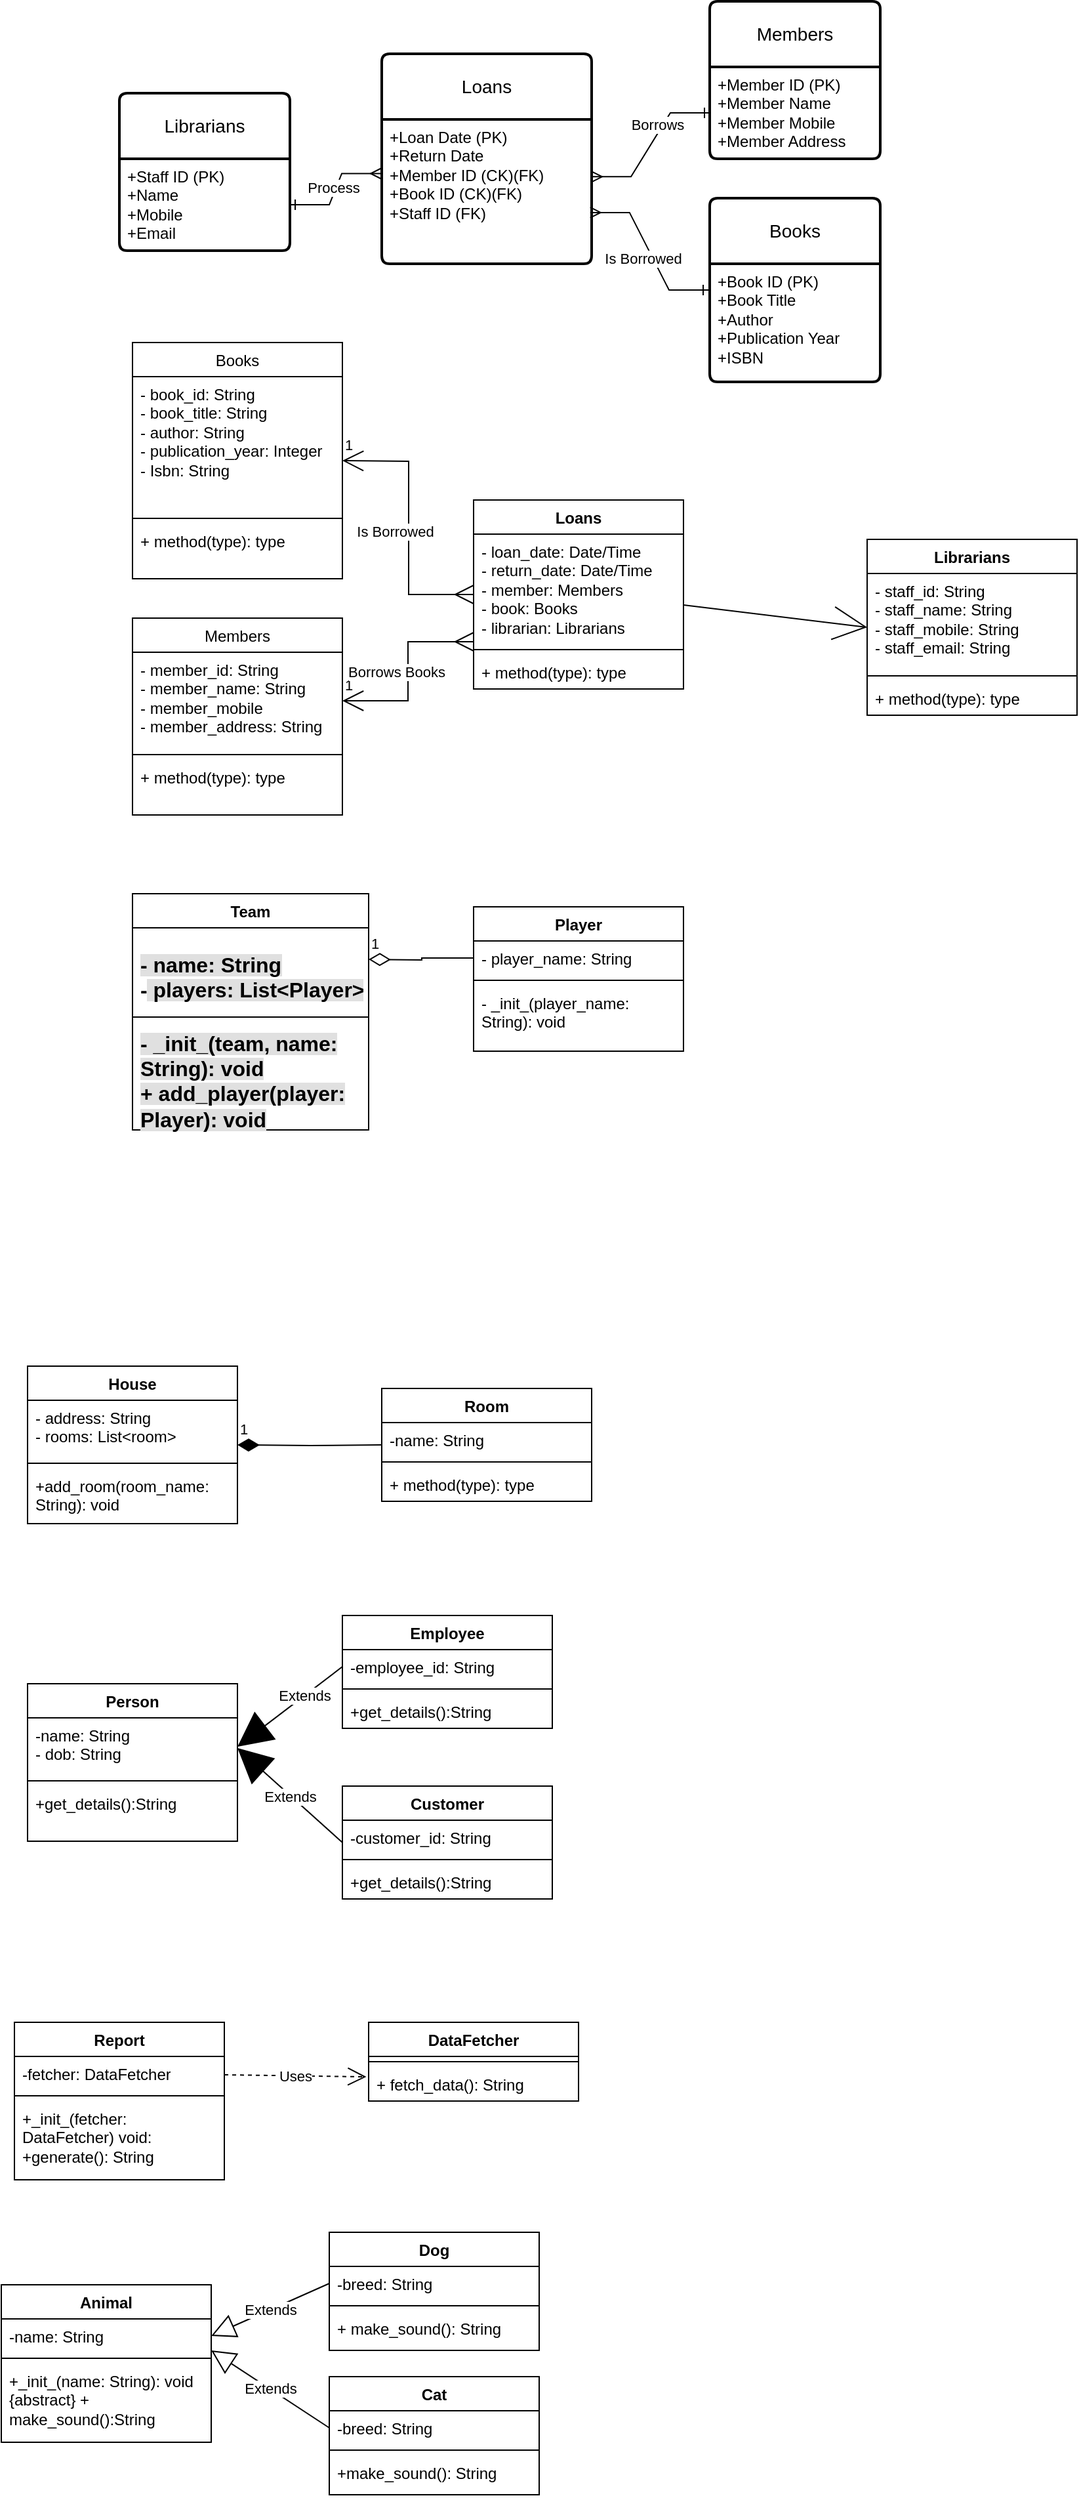 <mxfile version="24.4.9" type="github">
  <diagram name="Page-1" id="hxXOuUpJHMcEVmJyda1-">
    <mxGraphModel dx="1709" dy="1716" grid="1" gridSize="10" guides="1" tooltips="1" connect="1" arrows="1" fold="1" page="1" pageScale="1" pageWidth="827" pageHeight="1169" math="0" shadow="0">
      <root>
        <mxCell id="0" />
        <mxCell id="1" parent="0" />
        <mxCell id="WMFelaOILVxH7Z0EWYMM-7" value="Librarians" style="swimlane;childLayout=stackLayout;horizontal=1;startSize=50;horizontalStack=0;rounded=1;fontSize=14;fontStyle=0;strokeWidth=2;resizeParent=0;resizeLast=1;shadow=0;dashed=0;align=center;arcSize=4;whiteSpace=wrap;html=1;" vertex="1" parent="1">
          <mxGeometry x="10" y="70" width="130" height="120" as="geometry" />
        </mxCell>
        <mxCell id="WMFelaOILVxH7Z0EWYMM-8" value="+Staff ID (PK)&lt;br&gt;+Name&lt;br&gt;+Mobile&lt;div&gt;+Email&lt;/div&gt;" style="align=left;strokeColor=none;fillColor=none;spacingLeft=4;fontSize=12;verticalAlign=top;resizable=0;rotatable=0;part=1;html=1;" vertex="1" parent="WMFelaOILVxH7Z0EWYMM-7">
          <mxGeometry y="50" width="130" height="70" as="geometry" />
        </mxCell>
        <mxCell id="WMFelaOILVxH7Z0EWYMM-9" value="Loans" style="swimlane;childLayout=stackLayout;horizontal=1;startSize=50;horizontalStack=0;rounded=1;fontSize=14;fontStyle=0;strokeWidth=2;resizeParent=0;resizeLast=1;shadow=0;dashed=0;align=center;arcSize=4;whiteSpace=wrap;html=1;" vertex="1" parent="1">
          <mxGeometry x="210" y="40" width="160" height="160" as="geometry" />
        </mxCell>
        <mxCell id="WMFelaOILVxH7Z0EWYMM-10" value="+Loan Date (PK)&lt;br&gt;+Return Date&lt;br&gt;+Member ID (CK)(FK)&lt;div&gt;+Book ID (CK)(FK)&lt;/div&gt;&lt;div&gt;+Staff ID (FK)&lt;/div&gt;" style="align=left;strokeColor=none;fillColor=none;spacingLeft=4;fontSize=12;verticalAlign=top;resizable=0;rotatable=0;part=1;html=1;" vertex="1" parent="WMFelaOILVxH7Z0EWYMM-9">
          <mxGeometry y="50" width="160" height="110" as="geometry" />
        </mxCell>
        <mxCell id="WMFelaOILVxH7Z0EWYMM-11" value="Members" style="swimlane;childLayout=stackLayout;horizontal=1;startSize=50;horizontalStack=0;rounded=1;fontSize=14;fontStyle=0;strokeWidth=2;resizeParent=0;resizeLast=1;shadow=0;dashed=0;align=center;arcSize=4;whiteSpace=wrap;html=1;" vertex="1" parent="1">
          <mxGeometry x="460" width="130" height="120" as="geometry" />
        </mxCell>
        <mxCell id="WMFelaOILVxH7Z0EWYMM-12" value="+Member ID (PK)&lt;br&gt;+Member Name&lt;br&gt;+Member Mobile&lt;div&gt;+Member Address&lt;/div&gt;" style="align=left;strokeColor=none;fillColor=none;spacingLeft=4;fontSize=12;verticalAlign=top;resizable=0;rotatable=0;part=1;html=1;" vertex="1" parent="WMFelaOILVxH7Z0EWYMM-11">
          <mxGeometry y="50" width="130" height="70" as="geometry" />
        </mxCell>
        <mxCell id="WMFelaOILVxH7Z0EWYMM-13" value="Books" style="swimlane;childLayout=stackLayout;horizontal=1;startSize=50;horizontalStack=0;rounded=1;fontSize=14;fontStyle=0;strokeWidth=2;resizeParent=0;resizeLast=1;shadow=0;dashed=0;align=center;arcSize=4;whiteSpace=wrap;html=1;" vertex="1" parent="1">
          <mxGeometry x="460" y="150" width="130" height="140" as="geometry" />
        </mxCell>
        <mxCell id="WMFelaOILVxH7Z0EWYMM-14" value="+Book ID (PK)&lt;br&gt;+Book Title&lt;br&gt;+Author&lt;div&gt;+Publication Year&lt;/div&gt;&lt;div&gt;+ISBN&lt;/div&gt;" style="align=left;strokeColor=none;fillColor=none;spacingLeft=4;fontSize=12;verticalAlign=top;resizable=0;rotatable=0;part=1;html=1;" vertex="1" parent="WMFelaOILVxH7Z0EWYMM-13">
          <mxGeometry y="50" width="130" height="90" as="geometry" />
        </mxCell>
        <mxCell id="WMFelaOILVxH7Z0EWYMM-15" value="" style="edgeStyle=entityRelationEdgeStyle;fontSize=12;html=1;endArrow=ERmany;rounded=0;entryX=-0.003;entryY=0.375;entryDx=0;entryDy=0;entryPerimeter=0;endFill=0;startArrow=ERone;startFill=0;exitX=1;exitY=0.5;exitDx=0;exitDy=0;" edge="1" parent="1" source="WMFelaOILVxH7Z0EWYMM-8" target="WMFelaOILVxH7Z0EWYMM-10">
          <mxGeometry width="100" height="100" relative="1" as="geometry">
            <mxPoint x="150" y="180" as="sourcePoint" />
            <mxPoint x="250" y="80" as="targetPoint" />
          </mxGeometry>
        </mxCell>
        <mxCell id="WMFelaOILVxH7Z0EWYMM-16" value="Process" style="edgeLabel;html=1;align=center;verticalAlign=middle;resizable=0;points=[];" vertex="1" connectable="0" parent="WMFelaOILVxH7Z0EWYMM-15">
          <mxGeometry x="0.018" y="2" relative="1" as="geometry">
            <mxPoint as="offset" />
          </mxGeometry>
        </mxCell>
        <mxCell id="WMFelaOILVxH7Z0EWYMM-19" value="" style="edgeStyle=entityRelationEdgeStyle;fontSize=12;html=1;endArrow=ERone;endFill=1;rounded=0;exitX=1.042;exitY=0.436;exitDx=0;exitDy=0;exitPerimeter=0;startArrow=ERmany;startFill=0;" edge="1" parent="1" target="WMFelaOILVxH7Z0EWYMM-12">
          <mxGeometry width="100" height="100" relative="1" as="geometry">
            <mxPoint x="370" y="133.67" as="sourcePoint" />
            <mxPoint x="457.31" y="70.0" as="targetPoint" />
          </mxGeometry>
        </mxCell>
        <mxCell id="WMFelaOILVxH7Z0EWYMM-21" value="Borrows" style="edgeLabel;html=1;align=center;verticalAlign=middle;resizable=0;points=[];" vertex="1" connectable="0" parent="WMFelaOILVxH7Z0EWYMM-19">
          <mxGeometry x="0.282" y="4" relative="1" as="geometry">
            <mxPoint as="offset" />
          </mxGeometry>
        </mxCell>
        <mxCell id="WMFelaOILVxH7Z0EWYMM-20" value="" style="edgeStyle=entityRelationEdgeStyle;fontSize=12;html=1;endArrow=ERone;endFill=1;rounded=0;exitX=0.993;exitY=0.645;exitDx=0;exitDy=0;exitPerimeter=0;startArrow=ERmany;startFill=0;" edge="1" parent="1" source="WMFelaOILVxH7Z0EWYMM-10">
          <mxGeometry width="100" height="100" relative="1" as="geometry">
            <mxPoint x="369" y="268.67" as="sourcePoint" />
            <mxPoint x="459" y="220" as="targetPoint" />
          </mxGeometry>
        </mxCell>
        <mxCell id="WMFelaOILVxH7Z0EWYMM-22" value="Is Borrowed" style="edgeLabel;html=1;align=center;verticalAlign=middle;resizable=0;points=[];" vertex="1" connectable="0" parent="WMFelaOILVxH7Z0EWYMM-20">
          <mxGeometry x="0.035" y="-7" relative="1" as="geometry">
            <mxPoint as="offset" />
          </mxGeometry>
        </mxCell>
        <mxCell id="WMFelaOILVxH7Z0EWYMM-24" value="&lt;span style=&quot;font-weight: normal;&quot;&gt;Books&lt;/span&gt;" style="swimlane;fontStyle=1;align=center;verticalAlign=top;childLayout=stackLayout;horizontal=1;startSize=26;horizontalStack=0;resizeParent=1;resizeParentMax=0;resizeLast=0;collapsible=1;marginBottom=0;whiteSpace=wrap;html=1;" vertex="1" parent="1">
          <mxGeometry x="20" y="260" width="160" height="180" as="geometry" />
        </mxCell>
        <mxCell id="WMFelaOILVxH7Z0EWYMM-25" value="- book_id: String&lt;div&gt;- book_title: String&lt;/div&gt;&lt;div&gt;- author: String&lt;/div&gt;&lt;div&gt;- publication_year: Integer&lt;/div&gt;&lt;div&gt;- Isbn: String&lt;/div&gt;" style="text;strokeColor=none;fillColor=none;align=left;verticalAlign=top;spacingLeft=4;spacingRight=4;overflow=hidden;rotatable=0;points=[[0,0.5],[1,0.5]];portConstraint=eastwest;whiteSpace=wrap;html=1;" vertex="1" parent="WMFelaOILVxH7Z0EWYMM-24">
          <mxGeometry y="26" width="160" height="104" as="geometry" />
        </mxCell>
        <mxCell id="WMFelaOILVxH7Z0EWYMM-26" value="" style="line;strokeWidth=1;fillColor=none;align=left;verticalAlign=middle;spacingTop=-1;spacingLeft=3;spacingRight=3;rotatable=0;labelPosition=right;points=[];portConstraint=eastwest;strokeColor=inherit;" vertex="1" parent="WMFelaOILVxH7Z0EWYMM-24">
          <mxGeometry y="130" width="160" height="8" as="geometry" />
        </mxCell>
        <mxCell id="WMFelaOILVxH7Z0EWYMM-27" value="+ method(type): type" style="text;strokeColor=none;fillColor=none;align=left;verticalAlign=top;spacingLeft=4;spacingRight=4;overflow=hidden;rotatable=0;points=[[0,0.5],[1,0.5]];portConstraint=eastwest;whiteSpace=wrap;html=1;" vertex="1" parent="WMFelaOILVxH7Z0EWYMM-24">
          <mxGeometry y="138" width="160" height="42" as="geometry" />
        </mxCell>
        <mxCell id="WMFelaOILVxH7Z0EWYMM-28" value="Librarians" style="swimlane;fontStyle=1;align=center;verticalAlign=top;childLayout=stackLayout;horizontal=1;startSize=26;horizontalStack=0;resizeParent=1;resizeParentMax=0;resizeLast=0;collapsible=1;marginBottom=0;whiteSpace=wrap;html=1;" vertex="1" parent="1">
          <mxGeometry x="580" y="410" width="160" height="134" as="geometry" />
        </mxCell>
        <mxCell id="WMFelaOILVxH7Z0EWYMM-29" value="- staff_id: String&lt;div&gt;- staff_name: String&lt;/div&gt;&lt;div&gt;- staff_mobile: String&lt;/div&gt;&lt;div&gt;- staff_email: String&lt;/div&gt;" style="text;strokeColor=none;fillColor=none;align=left;verticalAlign=top;spacingLeft=4;spacingRight=4;overflow=hidden;rotatable=0;points=[[0,0.5],[1,0.5]];portConstraint=eastwest;whiteSpace=wrap;html=1;" vertex="1" parent="WMFelaOILVxH7Z0EWYMM-28">
          <mxGeometry y="26" width="160" height="74" as="geometry" />
        </mxCell>
        <mxCell id="WMFelaOILVxH7Z0EWYMM-30" value="" style="line;strokeWidth=1;fillColor=none;align=left;verticalAlign=middle;spacingTop=-1;spacingLeft=3;spacingRight=3;rotatable=0;labelPosition=right;points=[];portConstraint=eastwest;strokeColor=inherit;" vertex="1" parent="WMFelaOILVxH7Z0EWYMM-28">
          <mxGeometry y="100" width="160" height="8" as="geometry" />
        </mxCell>
        <mxCell id="WMFelaOILVxH7Z0EWYMM-31" value="+ method(type): type" style="text;strokeColor=none;fillColor=none;align=left;verticalAlign=top;spacingLeft=4;spacingRight=4;overflow=hidden;rotatable=0;points=[[0,0.5],[1,0.5]];portConstraint=eastwest;whiteSpace=wrap;html=1;" vertex="1" parent="WMFelaOILVxH7Z0EWYMM-28">
          <mxGeometry y="108" width="160" height="26" as="geometry" />
        </mxCell>
        <mxCell id="WMFelaOILVxH7Z0EWYMM-32" value="Loans" style="swimlane;fontStyle=1;align=center;verticalAlign=top;childLayout=stackLayout;horizontal=1;startSize=26;horizontalStack=0;resizeParent=1;resizeParentMax=0;resizeLast=0;collapsible=1;marginBottom=0;whiteSpace=wrap;html=1;" vertex="1" parent="1">
          <mxGeometry x="280" y="380" width="160" height="144" as="geometry" />
        </mxCell>
        <mxCell id="WMFelaOILVxH7Z0EWYMM-33" value="- loan_date: Date/Time&lt;div&gt;- return_date: Date/Time&lt;/div&gt;&lt;div&gt;- member: Members&lt;/div&gt;&lt;div&gt;- book: Books&lt;/div&gt;&lt;div&gt;- librarian: Librarians&lt;/div&gt;" style="text;strokeColor=none;fillColor=none;align=left;verticalAlign=top;spacingLeft=4;spacingRight=4;overflow=hidden;rotatable=0;points=[[0,0.5],[1,0.5]];portConstraint=eastwest;whiteSpace=wrap;html=1;" vertex="1" parent="WMFelaOILVxH7Z0EWYMM-32">
          <mxGeometry y="26" width="160" height="84" as="geometry" />
        </mxCell>
        <mxCell id="WMFelaOILVxH7Z0EWYMM-34" value="" style="line;strokeWidth=1;fillColor=none;align=left;verticalAlign=middle;spacingTop=-1;spacingLeft=3;spacingRight=3;rotatable=0;labelPosition=right;points=[];portConstraint=eastwest;strokeColor=inherit;" vertex="1" parent="WMFelaOILVxH7Z0EWYMM-32">
          <mxGeometry y="110" width="160" height="8" as="geometry" />
        </mxCell>
        <mxCell id="WMFelaOILVxH7Z0EWYMM-35" value="+ method(type): type" style="text;strokeColor=none;fillColor=none;align=left;verticalAlign=top;spacingLeft=4;spacingRight=4;overflow=hidden;rotatable=0;points=[[0,0.5],[1,0.5]];portConstraint=eastwest;whiteSpace=wrap;html=1;" vertex="1" parent="WMFelaOILVxH7Z0EWYMM-32">
          <mxGeometry y="118" width="160" height="26" as="geometry" />
        </mxCell>
        <mxCell id="WMFelaOILVxH7Z0EWYMM-41" value="&lt;span style=&quot;font-weight: normal;&quot;&gt;Members&lt;/span&gt;" style="swimlane;fontStyle=1;align=center;verticalAlign=top;childLayout=stackLayout;horizontal=1;startSize=26;horizontalStack=0;resizeParent=1;resizeParentMax=0;resizeLast=0;collapsible=1;marginBottom=0;whiteSpace=wrap;html=1;" vertex="1" parent="1">
          <mxGeometry x="20" y="470" width="160" height="150" as="geometry" />
        </mxCell>
        <mxCell id="WMFelaOILVxH7Z0EWYMM-42" value="- member_id: String&lt;div&gt;- member_name: String&lt;/div&gt;&lt;div&gt;- member_mobile&lt;br&gt;&lt;/div&gt;&lt;div&gt;- member_address: String&lt;/div&gt;" style="text;strokeColor=none;fillColor=none;align=left;verticalAlign=top;spacingLeft=4;spacingRight=4;overflow=hidden;rotatable=0;points=[[0,0.5],[1,0.5]];portConstraint=eastwest;whiteSpace=wrap;html=1;" vertex="1" parent="WMFelaOILVxH7Z0EWYMM-41">
          <mxGeometry y="26" width="160" height="74" as="geometry" />
        </mxCell>
        <mxCell id="WMFelaOILVxH7Z0EWYMM-43" value="" style="line;strokeWidth=1;fillColor=none;align=left;verticalAlign=middle;spacingTop=-1;spacingLeft=3;spacingRight=3;rotatable=0;labelPosition=right;points=[];portConstraint=eastwest;strokeColor=inherit;" vertex="1" parent="WMFelaOILVxH7Z0EWYMM-41">
          <mxGeometry y="100" width="160" height="8" as="geometry" />
        </mxCell>
        <mxCell id="WMFelaOILVxH7Z0EWYMM-44" value="+ method(type): type" style="text;strokeColor=none;fillColor=none;align=left;verticalAlign=top;spacingLeft=4;spacingRight=4;overflow=hidden;rotatable=0;points=[[0,0.5],[1,0.5]];portConstraint=eastwest;whiteSpace=wrap;html=1;" vertex="1" parent="WMFelaOILVxH7Z0EWYMM-41">
          <mxGeometry y="108" width="160" height="42" as="geometry" />
        </mxCell>
        <mxCell id="WMFelaOILVxH7Z0EWYMM-45" value="1" style="endArrow=ERmany;html=1;endSize=12;startArrow=open;startSize=14;startFill=0;edgeStyle=orthogonalEdgeStyle;align=left;verticalAlign=bottom;rounded=0;entryX=0;entryY=0.5;entryDx=0;entryDy=0;endFill=0;strokeWidth=1;" edge="1" parent="1" target="WMFelaOILVxH7Z0EWYMM-32">
          <mxGeometry x="-1" y="3" relative="1" as="geometry">
            <mxPoint x="180" y="350" as="sourcePoint" />
            <mxPoint x="240" y="510" as="targetPoint" />
          </mxGeometry>
        </mxCell>
        <mxCell id="WMFelaOILVxH7Z0EWYMM-47" value="Is Borrowed" style="edgeLabel;html=1;align=center;verticalAlign=middle;resizable=0;points=[];" vertex="1" connectable="0" parent="WMFelaOILVxH7Z0EWYMM-45">
          <mxGeometry x="0.044" y="-11" relative="1" as="geometry">
            <mxPoint y="-1" as="offset" />
          </mxGeometry>
        </mxCell>
        <mxCell id="WMFelaOILVxH7Z0EWYMM-46" value="1" style="endArrow=ERmany;html=1;endSize=12;startArrow=open;startSize=14;startFill=0;edgeStyle=orthogonalEdgeStyle;align=left;verticalAlign=bottom;rounded=0;entryX=0;entryY=0.75;entryDx=0;entryDy=0;endFill=0;strokeWidth=1;exitX=1;exitY=0.5;exitDx=0;exitDy=0;" edge="1" parent="1" source="WMFelaOILVxH7Z0EWYMM-42" target="WMFelaOILVxH7Z0EWYMM-32">
          <mxGeometry x="-1" y="3" relative="1" as="geometry">
            <mxPoint x="190" y="550" as="sourcePoint" />
            <mxPoint x="290" y="652" as="targetPoint" />
          </mxGeometry>
        </mxCell>
        <mxCell id="WMFelaOILVxH7Z0EWYMM-48" value="Borrows Books" style="edgeLabel;html=1;align=center;verticalAlign=middle;resizable=0;points=[];" vertex="1" connectable="0" parent="WMFelaOILVxH7Z0EWYMM-46">
          <mxGeometry x="0.015" y="9" relative="1" as="geometry">
            <mxPoint y="1" as="offset" />
          </mxGeometry>
        </mxCell>
        <mxCell id="WMFelaOILVxH7Z0EWYMM-49" value="" style="endArrow=open;endFill=0;endSize=24;html=1;rounded=0;entryX=0;entryY=0.5;entryDx=0;entryDy=0;" edge="1" parent="1" target="WMFelaOILVxH7Z0EWYMM-28">
          <mxGeometry width="160" relative="1" as="geometry">
            <mxPoint x="440" y="460" as="sourcePoint" />
            <mxPoint x="600" y="460" as="targetPoint" />
          </mxGeometry>
        </mxCell>
        <mxCell id="WMFelaOILVxH7Z0EWYMM-50" value="Team" style="swimlane;fontStyle=1;align=center;verticalAlign=top;childLayout=stackLayout;horizontal=1;startSize=26;horizontalStack=0;resizeParent=1;resizeParentMax=0;resizeLast=0;collapsible=1;marginBottom=0;whiteSpace=wrap;html=1;" vertex="1" parent="1">
          <mxGeometry x="20" y="680" width="180" height="180" as="geometry" />
        </mxCell>
        <mxCell id="WMFelaOILVxH7Z0EWYMM-51" value="&lt;pre&gt;&lt;font face=&quot;Helvetica&quot;&gt;&lt;strong style=&quot;font-size: 16px; background-color: rgb(224, 224, 224);&quot;&gt;- name: String&lt;br&gt;&lt;/strong&gt;&lt;span style=&quot;font-size: 16px;&quot;&gt;&lt;b&gt;-&lt;/b&gt;&lt;/span&gt;&lt;strong style=&quot;font-size: 16px; background-color: rgb(224, 224, 224);&quot;&gt;&amp;nbsp;players: List&amp;lt;Player&amp;gt;&lt;/strong&gt;&lt;/font&gt;&lt;/pre&gt;&lt;div&gt;&lt;div&gt;&lt;strong style=&quot;font-family: Arial, sans-serif; font-size: 16px; background-color: rgb(224, 224, 224);&quot;&gt;&lt;br&gt;&lt;/strong&gt;&lt;/div&gt;&lt;/div&gt;" style="text;strokeColor=none;fillColor=none;align=left;verticalAlign=top;spacingLeft=4;spacingRight=4;overflow=hidden;rotatable=0;points=[[0,0.5],[1,0.5]];portConstraint=eastwest;whiteSpace=wrap;html=1;" vertex="1" parent="WMFelaOILVxH7Z0EWYMM-50">
          <mxGeometry y="26" width="180" height="64" as="geometry" />
        </mxCell>
        <mxCell id="WMFelaOILVxH7Z0EWYMM-52" value="" style="line;strokeWidth=1;fillColor=none;align=left;verticalAlign=middle;spacingTop=-1;spacingLeft=3;spacingRight=3;rotatable=0;labelPosition=right;points=[];portConstraint=eastwest;strokeColor=inherit;" vertex="1" parent="WMFelaOILVxH7Z0EWYMM-50">
          <mxGeometry y="90" width="180" height="8" as="geometry" />
        </mxCell>
        <mxCell id="WMFelaOILVxH7Z0EWYMM-53" value="&lt;div&gt;&lt;strong style=&quot;font-family: Arial, sans-serif; font-size: 16px; background-color: rgb(224, 224, 224);&quot;&gt;- _init_(team, name: String): void&lt;/strong&gt;&lt;/div&gt;&lt;strong style=&quot;font-family: Arial, sans-serif; font-size: 16px; background-color: rgb(224, 224, 224);&quot;&gt;+ add_player(player: Player): void&lt;/strong&gt;" style="text;strokeColor=none;fillColor=none;align=left;verticalAlign=top;spacingLeft=4;spacingRight=4;overflow=hidden;rotatable=0;points=[[0,0.5],[1,0.5]];portConstraint=eastwest;whiteSpace=wrap;html=1;" vertex="1" parent="WMFelaOILVxH7Z0EWYMM-50">
          <mxGeometry y="98" width="180" height="82" as="geometry" />
        </mxCell>
        <mxCell id="WMFelaOILVxH7Z0EWYMM-54" value="Player" style="swimlane;fontStyle=1;align=center;verticalAlign=top;childLayout=stackLayout;horizontal=1;startSize=26;horizontalStack=0;resizeParent=1;resizeParentMax=0;resizeLast=0;collapsible=1;marginBottom=0;whiteSpace=wrap;html=1;" vertex="1" parent="1">
          <mxGeometry x="280" y="690" width="160" height="110" as="geometry" />
        </mxCell>
        <mxCell id="WMFelaOILVxH7Z0EWYMM-55" value="- player_name: String" style="text;strokeColor=none;fillColor=none;align=left;verticalAlign=top;spacingLeft=4;spacingRight=4;overflow=hidden;rotatable=0;points=[[0,0.5],[1,0.5]];portConstraint=eastwest;whiteSpace=wrap;html=1;" vertex="1" parent="WMFelaOILVxH7Z0EWYMM-54">
          <mxGeometry y="26" width="160" height="26" as="geometry" />
        </mxCell>
        <mxCell id="WMFelaOILVxH7Z0EWYMM-56" value="" style="line;strokeWidth=1;fillColor=none;align=left;verticalAlign=middle;spacingTop=-1;spacingLeft=3;spacingRight=3;rotatable=0;labelPosition=right;points=[];portConstraint=eastwest;strokeColor=inherit;" vertex="1" parent="WMFelaOILVxH7Z0EWYMM-54">
          <mxGeometry y="52" width="160" height="8" as="geometry" />
        </mxCell>
        <mxCell id="WMFelaOILVxH7Z0EWYMM-57" value="- _init_(player_name: String): void" style="text;strokeColor=none;fillColor=none;align=left;verticalAlign=top;spacingLeft=4;spacingRight=4;overflow=hidden;rotatable=0;points=[[0,0.5],[1,0.5]];portConstraint=eastwest;whiteSpace=wrap;html=1;" vertex="1" parent="WMFelaOILVxH7Z0EWYMM-54">
          <mxGeometry y="60" width="160" height="50" as="geometry" />
        </mxCell>
        <mxCell id="WMFelaOILVxH7Z0EWYMM-58" value="1" style="endArrow=none;html=1;endSize=12;startArrow=diamondThin;startSize=14;startFill=0;edgeStyle=orthogonalEdgeStyle;align=left;verticalAlign=bottom;rounded=0;entryX=0;entryY=0.5;entryDx=0;entryDy=0;endFill=0;" edge="1" parent="1" target="WMFelaOILVxH7Z0EWYMM-55">
          <mxGeometry x="-1" y="3" relative="1" as="geometry">
            <mxPoint x="200" y="730" as="sourcePoint" />
            <mxPoint x="360" y="760" as="targetPoint" />
          </mxGeometry>
        </mxCell>
        <mxCell id="WMFelaOILVxH7Z0EWYMM-59" value="House" style="swimlane;fontStyle=1;align=center;verticalAlign=top;childLayout=stackLayout;horizontal=1;startSize=26;horizontalStack=0;resizeParent=1;resizeParentMax=0;resizeLast=0;collapsible=1;marginBottom=0;whiteSpace=wrap;html=1;" vertex="1" parent="1">
          <mxGeometry x="-60" y="1040" width="160" height="120" as="geometry" />
        </mxCell>
        <mxCell id="WMFelaOILVxH7Z0EWYMM-60" value="- address: String&lt;div&gt;- rooms: List&amp;lt;room&amp;gt;&lt;/div&gt;&lt;div&gt;&lt;br&gt;&lt;/div&gt;" style="text;strokeColor=none;fillColor=none;align=left;verticalAlign=top;spacingLeft=4;spacingRight=4;overflow=hidden;rotatable=0;points=[[0,0.5],[1,0.5]];portConstraint=eastwest;whiteSpace=wrap;html=1;" vertex="1" parent="WMFelaOILVxH7Z0EWYMM-59">
          <mxGeometry y="26" width="160" height="44" as="geometry" />
        </mxCell>
        <mxCell id="WMFelaOILVxH7Z0EWYMM-61" value="" style="line;strokeWidth=1;fillColor=none;align=left;verticalAlign=middle;spacingTop=-1;spacingLeft=3;spacingRight=3;rotatable=0;labelPosition=right;points=[];portConstraint=eastwest;strokeColor=inherit;" vertex="1" parent="WMFelaOILVxH7Z0EWYMM-59">
          <mxGeometry y="70" width="160" height="8" as="geometry" />
        </mxCell>
        <mxCell id="WMFelaOILVxH7Z0EWYMM-62" value="+add_room(room_name: String): void" style="text;strokeColor=none;fillColor=none;align=left;verticalAlign=top;spacingLeft=4;spacingRight=4;overflow=hidden;rotatable=0;points=[[0,0.5],[1,0.5]];portConstraint=eastwest;whiteSpace=wrap;html=1;" vertex="1" parent="WMFelaOILVxH7Z0EWYMM-59">
          <mxGeometry y="78" width="160" height="42" as="geometry" />
        </mxCell>
        <mxCell id="WMFelaOILVxH7Z0EWYMM-63" value="Room" style="swimlane;fontStyle=1;align=center;verticalAlign=top;childLayout=stackLayout;horizontal=1;startSize=26;horizontalStack=0;resizeParent=1;resizeParentMax=0;resizeLast=0;collapsible=1;marginBottom=0;whiteSpace=wrap;html=1;" vertex="1" parent="1">
          <mxGeometry x="210" y="1057" width="160" height="86" as="geometry" />
        </mxCell>
        <mxCell id="WMFelaOILVxH7Z0EWYMM-64" value="-name: String" style="text;strokeColor=none;fillColor=none;align=left;verticalAlign=top;spacingLeft=4;spacingRight=4;overflow=hidden;rotatable=0;points=[[0,0.5],[1,0.5]];portConstraint=eastwest;whiteSpace=wrap;html=1;" vertex="1" parent="WMFelaOILVxH7Z0EWYMM-63">
          <mxGeometry y="26" width="160" height="26" as="geometry" />
        </mxCell>
        <mxCell id="WMFelaOILVxH7Z0EWYMM-65" value="" style="line;strokeWidth=1;fillColor=none;align=left;verticalAlign=middle;spacingTop=-1;spacingLeft=3;spacingRight=3;rotatable=0;labelPosition=right;points=[];portConstraint=eastwest;strokeColor=inherit;" vertex="1" parent="WMFelaOILVxH7Z0EWYMM-63">
          <mxGeometry y="52" width="160" height="8" as="geometry" />
        </mxCell>
        <mxCell id="WMFelaOILVxH7Z0EWYMM-66" value="+ method(type): type" style="text;strokeColor=none;fillColor=none;align=left;verticalAlign=top;spacingLeft=4;spacingRight=4;overflow=hidden;rotatable=0;points=[[0,0.5],[1,0.5]];portConstraint=eastwest;whiteSpace=wrap;html=1;" vertex="1" parent="WMFelaOILVxH7Z0EWYMM-63">
          <mxGeometry y="60" width="160" height="26" as="geometry" />
        </mxCell>
        <mxCell id="WMFelaOILVxH7Z0EWYMM-67" value="1" style="endArrow=none;html=1;endSize=12;startArrow=diamondThin;startSize=14;startFill=1;edgeStyle=orthogonalEdgeStyle;align=left;verticalAlign=bottom;rounded=0;entryX=0;entryY=0.5;entryDx=0;entryDy=0;endFill=0;" edge="1" parent="1" target="WMFelaOILVxH7Z0EWYMM-63">
          <mxGeometry x="-1" y="3" relative="1" as="geometry">
            <mxPoint x="100" y="1100" as="sourcePoint" />
            <mxPoint x="190" y="1100" as="targetPoint" />
          </mxGeometry>
        </mxCell>
        <mxCell id="WMFelaOILVxH7Z0EWYMM-68" value="Person" style="swimlane;fontStyle=1;align=center;verticalAlign=top;childLayout=stackLayout;horizontal=1;startSize=26;horizontalStack=0;resizeParent=1;resizeParentMax=0;resizeLast=0;collapsible=1;marginBottom=0;whiteSpace=wrap;html=1;" vertex="1" parent="1">
          <mxGeometry x="-60" y="1282" width="160" height="120" as="geometry" />
        </mxCell>
        <mxCell id="WMFelaOILVxH7Z0EWYMM-69" value="-name: String&lt;div&gt;- dob: String&lt;/div&gt;" style="text;strokeColor=none;fillColor=none;align=left;verticalAlign=top;spacingLeft=4;spacingRight=4;overflow=hidden;rotatable=0;points=[[0,0.5],[1,0.5]];portConstraint=eastwest;whiteSpace=wrap;html=1;" vertex="1" parent="WMFelaOILVxH7Z0EWYMM-68">
          <mxGeometry y="26" width="160" height="44" as="geometry" />
        </mxCell>
        <mxCell id="WMFelaOILVxH7Z0EWYMM-70" value="" style="line;strokeWidth=1;fillColor=none;align=left;verticalAlign=middle;spacingTop=-1;spacingLeft=3;spacingRight=3;rotatable=0;labelPosition=right;points=[];portConstraint=eastwest;strokeColor=inherit;" vertex="1" parent="WMFelaOILVxH7Z0EWYMM-68">
          <mxGeometry y="70" width="160" height="8" as="geometry" />
        </mxCell>
        <mxCell id="WMFelaOILVxH7Z0EWYMM-71" value="+get_details():String" style="text;strokeColor=none;fillColor=none;align=left;verticalAlign=top;spacingLeft=4;spacingRight=4;overflow=hidden;rotatable=0;points=[[0,0.5],[1,0.5]];portConstraint=eastwest;whiteSpace=wrap;html=1;" vertex="1" parent="WMFelaOILVxH7Z0EWYMM-68">
          <mxGeometry y="78" width="160" height="42" as="geometry" />
        </mxCell>
        <mxCell id="WMFelaOILVxH7Z0EWYMM-72" value="Employee" style="swimlane;fontStyle=1;align=center;verticalAlign=top;childLayout=stackLayout;horizontal=1;startSize=26;horizontalStack=0;resizeParent=1;resizeParentMax=0;resizeLast=0;collapsible=1;marginBottom=0;whiteSpace=wrap;html=1;" vertex="1" parent="1">
          <mxGeometry x="180" y="1230" width="160" height="86" as="geometry" />
        </mxCell>
        <mxCell id="WMFelaOILVxH7Z0EWYMM-73" value="-employee_id: String" style="text;strokeColor=none;fillColor=none;align=left;verticalAlign=top;spacingLeft=4;spacingRight=4;overflow=hidden;rotatable=0;points=[[0,0.5],[1,0.5]];portConstraint=eastwest;whiteSpace=wrap;html=1;" vertex="1" parent="WMFelaOILVxH7Z0EWYMM-72">
          <mxGeometry y="26" width="160" height="26" as="geometry" />
        </mxCell>
        <mxCell id="WMFelaOILVxH7Z0EWYMM-74" value="" style="line;strokeWidth=1;fillColor=none;align=left;verticalAlign=middle;spacingTop=-1;spacingLeft=3;spacingRight=3;rotatable=0;labelPosition=right;points=[];portConstraint=eastwest;strokeColor=inherit;" vertex="1" parent="WMFelaOILVxH7Z0EWYMM-72">
          <mxGeometry y="52" width="160" height="8" as="geometry" />
        </mxCell>
        <mxCell id="WMFelaOILVxH7Z0EWYMM-75" value="+get_details():String" style="text;strokeColor=none;fillColor=none;align=left;verticalAlign=top;spacingLeft=4;spacingRight=4;overflow=hidden;rotatable=0;points=[[0,0.5],[1,0.5]];portConstraint=eastwest;whiteSpace=wrap;html=1;" vertex="1" parent="WMFelaOILVxH7Z0EWYMM-72">
          <mxGeometry y="60" width="160" height="26" as="geometry" />
        </mxCell>
        <mxCell id="WMFelaOILVxH7Z0EWYMM-76" value="Customer" style="swimlane;fontStyle=1;align=center;verticalAlign=top;childLayout=stackLayout;horizontal=1;startSize=26;horizontalStack=0;resizeParent=1;resizeParentMax=0;resizeLast=0;collapsible=1;marginBottom=0;whiteSpace=wrap;html=1;" vertex="1" parent="1">
          <mxGeometry x="180" y="1360" width="160" height="86" as="geometry" />
        </mxCell>
        <mxCell id="WMFelaOILVxH7Z0EWYMM-77" value="-customer_id: String" style="text;strokeColor=none;fillColor=none;align=left;verticalAlign=top;spacingLeft=4;spacingRight=4;overflow=hidden;rotatable=0;points=[[0,0.5],[1,0.5]];portConstraint=eastwest;whiteSpace=wrap;html=1;" vertex="1" parent="WMFelaOILVxH7Z0EWYMM-76">
          <mxGeometry y="26" width="160" height="26" as="geometry" />
        </mxCell>
        <mxCell id="WMFelaOILVxH7Z0EWYMM-78" value="" style="line;strokeWidth=1;fillColor=none;align=left;verticalAlign=middle;spacingTop=-1;spacingLeft=3;spacingRight=3;rotatable=0;labelPosition=right;points=[];portConstraint=eastwest;strokeColor=inherit;" vertex="1" parent="WMFelaOILVxH7Z0EWYMM-76">
          <mxGeometry y="52" width="160" height="8" as="geometry" />
        </mxCell>
        <mxCell id="WMFelaOILVxH7Z0EWYMM-79" value="+get_details():String" style="text;strokeColor=none;fillColor=none;align=left;verticalAlign=top;spacingLeft=4;spacingRight=4;overflow=hidden;rotatable=0;points=[[0,0.5],[1,0.5]];portConstraint=eastwest;whiteSpace=wrap;html=1;" vertex="1" parent="WMFelaOILVxH7Z0EWYMM-76">
          <mxGeometry y="60" width="160" height="26" as="geometry" />
        </mxCell>
        <mxCell id="WMFelaOILVxH7Z0EWYMM-81" value="" style="endArrow=block;endFill=1;endSize=24;html=1;rounded=0;entryX=1;entryY=0.5;entryDx=0;entryDy=0;exitX=0;exitY=0.5;exitDx=0;exitDy=0;" edge="1" parent="1" source="WMFelaOILVxH7Z0EWYMM-73" target="WMFelaOILVxH7Z0EWYMM-69">
          <mxGeometry width="160" relative="1" as="geometry">
            <mxPoint x="130" y="1360" as="sourcePoint" />
            <mxPoint x="290" y="1360" as="targetPoint" />
          </mxGeometry>
        </mxCell>
        <mxCell id="WMFelaOILVxH7Z0EWYMM-83" value="Extends" style="edgeLabel;html=1;align=center;verticalAlign=middle;resizable=0;points=[];" vertex="1" connectable="0" parent="WMFelaOILVxH7Z0EWYMM-81">
          <mxGeometry x="-0.276" y="-1" relative="1" as="geometry">
            <mxPoint as="offset" />
          </mxGeometry>
        </mxCell>
        <mxCell id="WMFelaOILVxH7Z0EWYMM-82" value="" style="endArrow=block;endFill=1;endSize=24;html=1;rounded=0;exitX=0;exitY=0.5;exitDx=0;exitDy=0;" edge="1" parent="1" source="WMFelaOILVxH7Z0EWYMM-76">
          <mxGeometry width="160" relative="1" as="geometry">
            <mxPoint x="160" y="1400" as="sourcePoint" />
            <mxPoint x="100" y="1331" as="targetPoint" />
          </mxGeometry>
        </mxCell>
        <mxCell id="WMFelaOILVxH7Z0EWYMM-84" value="Extends" style="edgeLabel;html=1;align=center;verticalAlign=middle;resizable=0;points=[];" vertex="1" connectable="0" parent="WMFelaOILVxH7Z0EWYMM-82">
          <mxGeometry x="-0.019" y="1" relative="1" as="geometry">
            <mxPoint y="-1" as="offset" />
          </mxGeometry>
        </mxCell>
        <mxCell id="WMFelaOILVxH7Z0EWYMM-85" value="Report" style="swimlane;fontStyle=1;align=center;verticalAlign=top;childLayout=stackLayout;horizontal=1;startSize=26;horizontalStack=0;resizeParent=1;resizeParentMax=0;resizeLast=0;collapsible=1;marginBottom=0;whiteSpace=wrap;html=1;" vertex="1" parent="1">
          <mxGeometry x="-70" y="1540" width="160" height="120" as="geometry" />
        </mxCell>
        <mxCell id="WMFelaOILVxH7Z0EWYMM-86" value="-fetcher: DataFetcher" style="text;strokeColor=none;fillColor=none;align=left;verticalAlign=top;spacingLeft=4;spacingRight=4;overflow=hidden;rotatable=0;points=[[0,0.5],[1,0.5]];portConstraint=eastwest;whiteSpace=wrap;html=1;" vertex="1" parent="WMFelaOILVxH7Z0EWYMM-85">
          <mxGeometry y="26" width="160" height="26" as="geometry" />
        </mxCell>
        <mxCell id="WMFelaOILVxH7Z0EWYMM-87" value="" style="line;strokeWidth=1;fillColor=none;align=left;verticalAlign=middle;spacingTop=-1;spacingLeft=3;spacingRight=3;rotatable=0;labelPosition=right;points=[];portConstraint=eastwest;strokeColor=inherit;" vertex="1" parent="WMFelaOILVxH7Z0EWYMM-85">
          <mxGeometry y="52" width="160" height="8" as="geometry" />
        </mxCell>
        <mxCell id="WMFelaOILVxH7Z0EWYMM-88" value="+_init_(fetcher: DataFetcher) void:&lt;div&gt;+generate(): String&lt;/div&gt;" style="text;strokeColor=none;fillColor=none;align=left;verticalAlign=top;spacingLeft=4;spacingRight=4;overflow=hidden;rotatable=0;points=[[0,0.5],[1,0.5]];portConstraint=eastwest;whiteSpace=wrap;html=1;" vertex="1" parent="WMFelaOILVxH7Z0EWYMM-85">
          <mxGeometry y="60" width="160" height="60" as="geometry" />
        </mxCell>
        <mxCell id="WMFelaOILVxH7Z0EWYMM-89" value="DataFetcher" style="swimlane;fontStyle=1;align=center;verticalAlign=top;childLayout=stackLayout;horizontal=1;startSize=26;horizontalStack=0;resizeParent=1;resizeParentMax=0;resizeLast=0;collapsible=1;marginBottom=0;whiteSpace=wrap;html=1;" vertex="1" parent="1">
          <mxGeometry x="200" y="1540" width="160" height="60" as="geometry" />
        </mxCell>
        <mxCell id="WMFelaOILVxH7Z0EWYMM-91" value="" style="line;strokeWidth=1;fillColor=none;align=left;verticalAlign=middle;spacingTop=-1;spacingLeft=3;spacingRight=3;rotatable=0;labelPosition=right;points=[];portConstraint=eastwest;strokeColor=inherit;" vertex="1" parent="WMFelaOILVxH7Z0EWYMM-89">
          <mxGeometry y="26" width="160" height="8" as="geometry" />
        </mxCell>
        <mxCell id="WMFelaOILVxH7Z0EWYMM-92" value="+ fetch_data(): String" style="text;strokeColor=none;fillColor=none;align=left;verticalAlign=top;spacingLeft=4;spacingRight=4;overflow=hidden;rotatable=0;points=[[0,0.5],[1,0.5]];portConstraint=eastwest;whiteSpace=wrap;html=1;" vertex="1" parent="WMFelaOILVxH7Z0EWYMM-89">
          <mxGeometry y="34" width="160" height="26" as="geometry" />
        </mxCell>
        <mxCell id="WMFelaOILVxH7Z0EWYMM-93" value="Uses" style="endArrow=open;endSize=12;dashed=1;html=1;rounded=0;entryX=-0.011;entryY=0.29;entryDx=0;entryDy=0;entryPerimeter=0;" edge="1" parent="1" target="WMFelaOILVxH7Z0EWYMM-92">
          <mxGeometry width="160" relative="1" as="geometry">
            <mxPoint x="90" y="1580" as="sourcePoint" />
            <mxPoint x="250" y="1580" as="targetPoint" />
          </mxGeometry>
        </mxCell>
        <mxCell id="WMFelaOILVxH7Z0EWYMM-94" value="Animal" style="swimlane;fontStyle=1;align=center;verticalAlign=top;childLayout=stackLayout;horizontal=1;startSize=26;horizontalStack=0;resizeParent=1;resizeParentMax=0;resizeLast=0;collapsible=1;marginBottom=0;whiteSpace=wrap;html=1;" vertex="1" parent="1">
          <mxGeometry x="-80" y="1740" width="160" height="120" as="geometry" />
        </mxCell>
        <mxCell id="WMFelaOILVxH7Z0EWYMM-95" value="-name: String" style="text;strokeColor=none;fillColor=none;align=left;verticalAlign=top;spacingLeft=4;spacingRight=4;overflow=hidden;rotatable=0;points=[[0,0.5],[1,0.5]];portConstraint=eastwest;whiteSpace=wrap;html=1;" vertex="1" parent="WMFelaOILVxH7Z0EWYMM-94">
          <mxGeometry y="26" width="160" height="26" as="geometry" />
        </mxCell>
        <mxCell id="WMFelaOILVxH7Z0EWYMM-96" value="" style="line;strokeWidth=1;fillColor=none;align=left;verticalAlign=middle;spacingTop=-1;spacingLeft=3;spacingRight=3;rotatable=0;labelPosition=right;points=[];portConstraint=eastwest;strokeColor=inherit;" vertex="1" parent="WMFelaOILVxH7Z0EWYMM-94">
          <mxGeometry y="52" width="160" height="8" as="geometry" />
        </mxCell>
        <mxCell id="WMFelaOILVxH7Z0EWYMM-97" value="+_init_(name: String): void&lt;div&gt;{abstract} + make_sound():String&lt;/div&gt;" style="text;strokeColor=none;fillColor=none;align=left;verticalAlign=top;spacingLeft=4;spacingRight=4;overflow=hidden;rotatable=0;points=[[0,0.5],[1,0.5]];portConstraint=eastwest;whiteSpace=wrap;html=1;" vertex="1" parent="WMFelaOILVxH7Z0EWYMM-94">
          <mxGeometry y="60" width="160" height="60" as="geometry" />
        </mxCell>
        <mxCell id="WMFelaOILVxH7Z0EWYMM-98" value="Dog" style="swimlane;fontStyle=1;align=center;verticalAlign=top;childLayout=stackLayout;horizontal=1;startSize=26;horizontalStack=0;resizeParent=1;resizeParentMax=0;resizeLast=0;collapsible=1;marginBottom=0;whiteSpace=wrap;html=1;" vertex="1" parent="1">
          <mxGeometry x="170" y="1700" width="160" height="90" as="geometry" />
        </mxCell>
        <mxCell id="WMFelaOILVxH7Z0EWYMM-99" value="-breed: String" style="text;strokeColor=none;fillColor=none;align=left;verticalAlign=top;spacingLeft=4;spacingRight=4;overflow=hidden;rotatable=0;points=[[0,0.5],[1,0.5]];portConstraint=eastwest;whiteSpace=wrap;html=1;" vertex="1" parent="WMFelaOILVxH7Z0EWYMM-98">
          <mxGeometry y="26" width="160" height="26" as="geometry" />
        </mxCell>
        <mxCell id="WMFelaOILVxH7Z0EWYMM-100" value="" style="line;strokeWidth=1;fillColor=none;align=left;verticalAlign=middle;spacingTop=-1;spacingLeft=3;spacingRight=3;rotatable=0;labelPosition=right;points=[];portConstraint=eastwest;strokeColor=inherit;" vertex="1" parent="WMFelaOILVxH7Z0EWYMM-98">
          <mxGeometry y="52" width="160" height="8" as="geometry" />
        </mxCell>
        <mxCell id="WMFelaOILVxH7Z0EWYMM-101" value="+ make_sound(): String" style="text;strokeColor=none;fillColor=none;align=left;verticalAlign=top;spacingLeft=4;spacingRight=4;overflow=hidden;rotatable=0;points=[[0,0.5],[1,0.5]];portConstraint=eastwest;whiteSpace=wrap;html=1;" vertex="1" parent="WMFelaOILVxH7Z0EWYMM-98">
          <mxGeometry y="60" width="160" height="30" as="geometry" />
        </mxCell>
        <mxCell id="WMFelaOILVxH7Z0EWYMM-102" value="Cat" style="swimlane;fontStyle=1;align=center;verticalAlign=top;childLayout=stackLayout;horizontal=1;startSize=26;horizontalStack=0;resizeParent=1;resizeParentMax=0;resizeLast=0;collapsible=1;marginBottom=0;whiteSpace=wrap;html=1;" vertex="1" parent="1">
          <mxGeometry x="170" y="1810" width="160" height="90" as="geometry" />
        </mxCell>
        <mxCell id="WMFelaOILVxH7Z0EWYMM-103" value="-breed: String" style="text;strokeColor=none;fillColor=none;align=left;verticalAlign=top;spacingLeft=4;spacingRight=4;overflow=hidden;rotatable=0;points=[[0,0.5],[1,0.5]];portConstraint=eastwest;whiteSpace=wrap;html=1;" vertex="1" parent="WMFelaOILVxH7Z0EWYMM-102">
          <mxGeometry y="26" width="160" height="26" as="geometry" />
        </mxCell>
        <mxCell id="WMFelaOILVxH7Z0EWYMM-104" value="" style="line;strokeWidth=1;fillColor=none;align=left;verticalAlign=middle;spacingTop=-1;spacingLeft=3;spacingRight=3;rotatable=0;labelPosition=right;points=[];portConstraint=eastwest;strokeColor=inherit;" vertex="1" parent="WMFelaOILVxH7Z0EWYMM-102">
          <mxGeometry y="52" width="160" height="8" as="geometry" />
        </mxCell>
        <mxCell id="WMFelaOILVxH7Z0EWYMM-105" value="+make_sound(): String" style="text;strokeColor=none;fillColor=none;align=left;verticalAlign=top;spacingLeft=4;spacingRight=4;overflow=hidden;rotatable=0;points=[[0,0.5],[1,0.5]];portConstraint=eastwest;whiteSpace=wrap;html=1;" vertex="1" parent="WMFelaOILVxH7Z0EWYMM-102">
          <mxGeometry y="60" width="160" height="30" as="geometry" />
        </mxCell>
        <mxCell id="WMFelaOILVxH7Z0EWYMM-106" value="Extends" style="endArrow=block;endSize=16;endFill=0;html=1;rounded=0;entryX=1;entryY=0.5;entryDx=0;entryDy=0;exitX=0;exitY=0.5;exitDx=0;exitDy=0;" edge="1" parent="1" source="WMFelaOILVxH7Z0EWYMM-99" target="WMFelaOILVxH7Z0EWYMM-95">
          <mxGeometry width="160" relative="1" as="geometry">
            <mxPoint x="40" y="1700" as="sourcePoint" />
            <mxPoint x="200" y="1700" as="targetPoint" />
          </mxGeometry>
        </mxCell>
        <mxCell id="WMFelaOILVxH7Z0EWYMM-107" value="Extends" style="endArrow=block;endSize=16;endFill=0;html=1;rounded=0;exitX=0;exitY=0.5;exitDx=0;exitDy=0;" edge="1" parent="1" source="WMFelaOILVxH7Z0EWYMM-103">
          <mxGeometry width="160" relative="1" as="geometry">
            <mxPoint x="160" y="1790" as="sourcePoint" />
            <mxPoint x="80" y="1790" as="targetPoint" />
          </mxGeometry>
        </mxCell>
      </root>
    </mxGraphModel>
  </diagram>
</mxfile>
